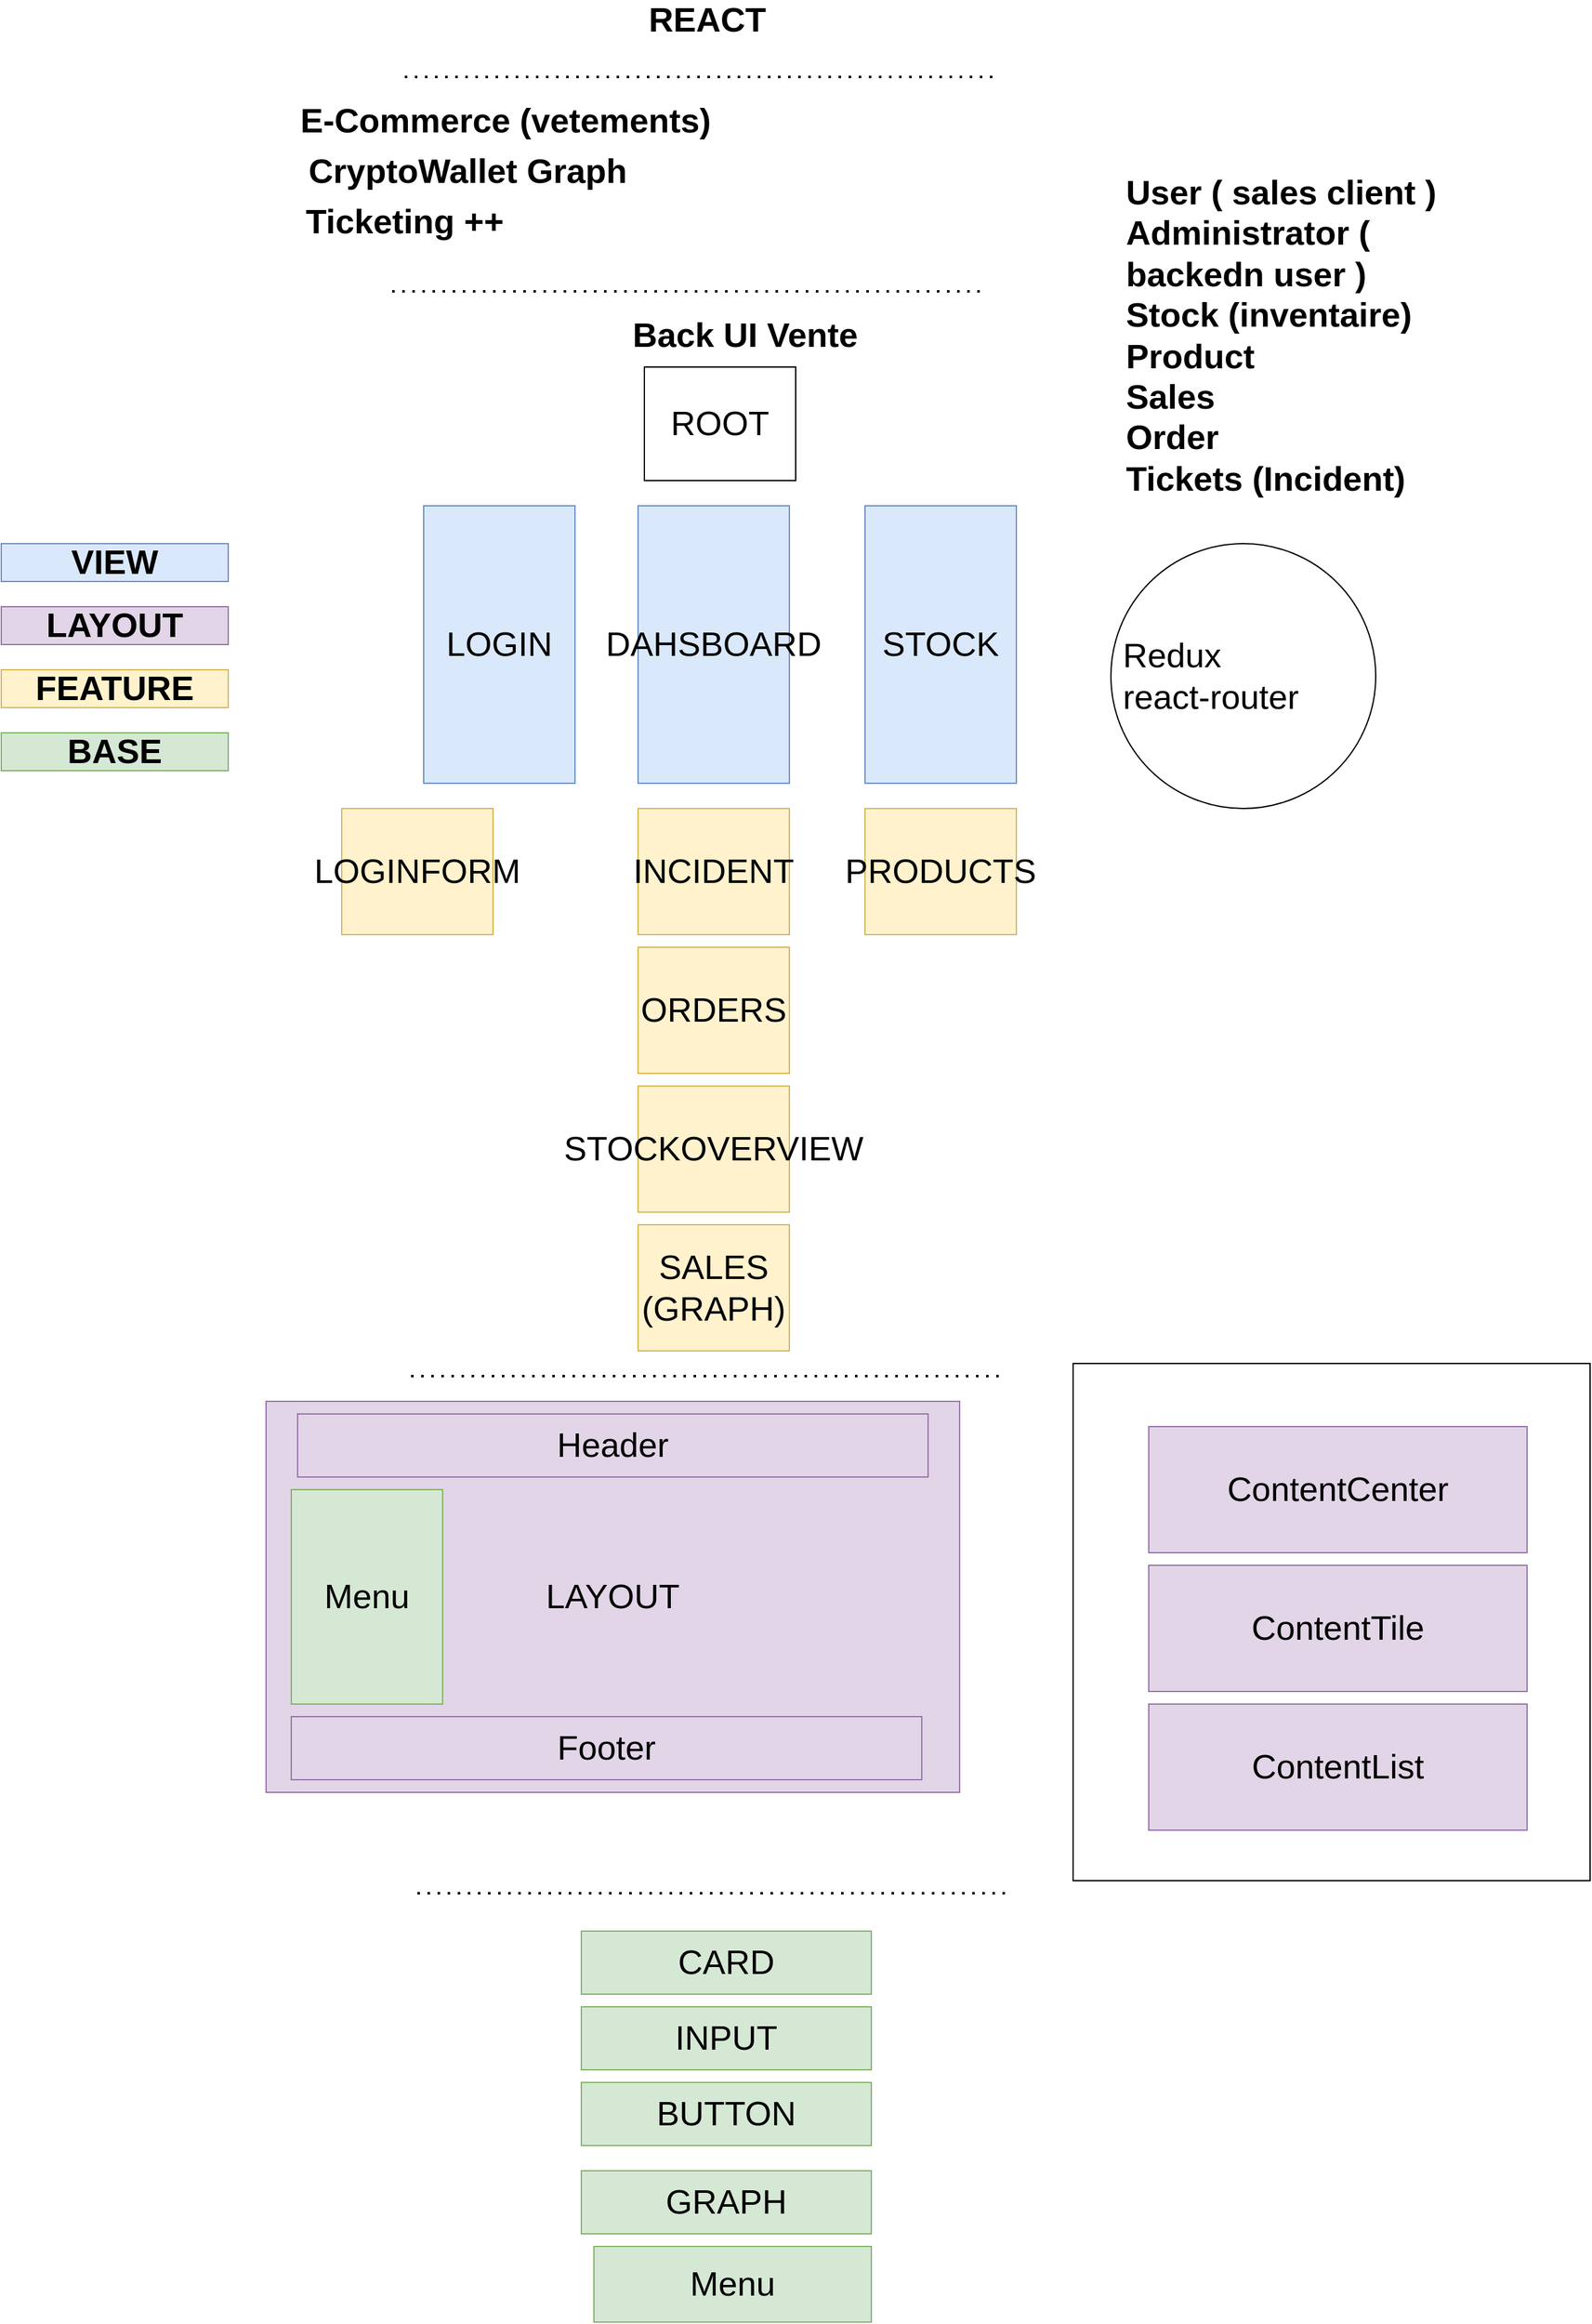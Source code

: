 <mxfile version="15.6.5" type="device"><diagram id="v-MwCVcVAl6xFLNIFcdF" name="Page-1"><mxGraphModel dx="1445" dy="763" grid="1" gridSize="10" guides="1" tooltips="1" connect="1" arrows="1" fold="1" page="0" pageScale="1" pageWidth="827" pageHeight="1169" math="0" shadow="0"><root><mxCell id="0"/><mxCell id="1" parent="0"/><mxCell id="8qr6MKyiSmnHu6zucCb1-39" value="" style="whiteSpace=wrap;html=1;aspect=fixed;fontSize=27;fontColor=default;strokeColor=default;fillColor=default;align=left;" vertex="1" parent="1"><mxGeometry x="650" y="1120" width="410" height="410" as="geometry"/></mxCell><mxCell id="8qr6MKyiSmnHu6zucCb1-1" value="&lt;b&gt;&lt;font style=&quot;font-size: 27px&quot;&gt;REACT&lt;/font&gt;&lt;/b&gt;" style="text;html=1;strokeColor=none;fillColor=none;align=center;verticalAlign=middle;whiteSpace=wrap;rounded=0;fontColor=default;" vertex="1" parent="1"><mxGeometry x="290" y="40" width="140" height="30" as="geometry"/></mxCell><mxCell id="8qr6MKyiSmnHu6zucCb1-2" value="ROOT" style="rounded=0;whiteSpace=wrap;html=1;fontSize=27;fontColor=default;fillColor=default;strokeColor=default;" vertex="1" parent="1"><mxGeometry x="310" y="330" width="120" height="90" as="geometry"/></mxCell><mxCell id="8qr6MKyiSmnHu6zucCb1-3" value="&lt;b&gt;&lt;font style=&quot;font-size: 27px&quot;&gt;E-Commerce (vetements)&lt;/font&gt;&lt;/b&gt;" style="text;html=1;strokeColor=none;fillColor=none;align=center;verticalAlign=middle;whiteSpace=wrap;rounded=0;fontColor=default;" vertex="1" parent="1"><mxGeometry x="10" y="120" width="380" height="30" as="geometry"/></mxCell><mxCell id="8qr6MKyiSmnHu6zucCb1-4" value="" style="endArrow=none;dashed=1;html=1;dashPattern=1 3;strokeWidth=2;rounded=0;fontSize=27;fontColor=default;strokeColor=default;labelBackgroundColor=default;" edge="1" parent="1"><mxGeometry width="50" height="50" relative="1" as="geometry"><mxPoint x="120" y="100" as="sourcePoint"/><mxPoint x="590" y="100" as="targetPoint"/></mxGeometry></mxCell><mxCell id="8qr6MKyiSmnHu6zucCb1-5" value="&lt;b&gt;&lt;font style=&quot;font-size: 27px&quot;&gt;CryptoWallet Graph&lt;/font&gt;&lt;/b&gt;" style="text;html=1;strokeColor=none;fillColor=none;align=center;verticalAlign=middle;whiteSpace=wrap;rounded=0;fontColor=default;" vertex="1" parent="1"><mxGeometry x="20" y="160" width="300" height="30" as="geometry"/></mxCell><mxCell id="8qr6MKyiSmnHu6zucCb1-6" value="&lt;b&gt;&lt;font style=&quot;font-size: 27px&quot;&gt;Ticketing ++&lt;/font&gt;&lt;/b&gt;" style="text;html=1;strokeColor=none;fillColor=none;align=center;verticalAlign=middle;whiteSpace=wrap;rounded=0;fontColor=default;" vertex="1" parent="1"><mxGeometry x="20" y="200" width="200" height="30" as="geometry"/></mxCell><mxCell id="8qr6MKyiSmnHu6zucCb1-7" value="" style="endArrow=none;dashed=1;html=1;dashPattern=1 3;strokeWidth=2;rounded=0;fontSize=27;fontColor=default;strokeColor=default;labelBackgroundColor=default;" edge="1" parent="1"><mxGeometry width="50" height="50" relative="1" as="geometry"><mxPoint x="110" y="270" as="sourcePoint"/><mxPoint x="580" y="270" as="targetPoint"/></mxGeometry></mxCell><mxCell id="8qr6MKyiSmnHu6zucCb1-9" value="&lt;b&gt;&lt;font style=&quot;font-size: 27px&quot;&gt;Back UI Vente&lt;/font&gt;&lt;/b&gt;" style="text;html=1;strokeColor=none;fillColor=none;align=center;verticalAlign=middle;whiteSpace=wrap;rounded=0;fontColor=default;" vertex="1" parent="1"><mxGeometry x="260" y="290" width="260" height="30" as="geometry"/></mxCell><mxCell id="8qr6MKyiSmnHu6zucCb1-10" value="LOGIN" style="rounded=0;whiteSpace=wrap;html=1;fontSize=27;fillColor=#dae8fc;strokeColor=#6c8ebf;fontColor=default;" vertex="1" parent="1"><mxGeometry x="135" y="440" width="120" height="220" as="geometry"/></mxCell><mxCell id="8qr6MKyiSmnHu6zucCb1-11" value="DAHSBOARD" style="rounded=0;whiteSpace=wrap;html=1;fontSize=27;fillColor=#dae8fc;strokeColor=#6c8ebf;fontColor=default;" vertex="1" parent="1"><mxGeometry x="305" y="440" width="120" height="220" as="geometry"/></mxCell><mxCell id="8qr6MKyiSmnHu6zucCb1-12" value="STOCK" style="rounded=0;whiteSpace=wrap;html=1;fontSize=27;fillColor=#dae8fc;strokeColor=#6c8ebf;fontColor=default;" vertex="1" parent="1"><mxGeometry x="485" y="440" width="120" height="220" as="geometry"/></mxCell><mxCell id="8qr6MKyiSmnHu6zucCb1-13" value="LOGINFORM" style="rounded=0;whiteSpace=wrap;html=1;fontSize=27;fillColor=#fff2cc;strokeColor=#d6b656;fontColor=default;" vertex="1" parent="1"><mxGeometry x="70" y="680" width="120" height="100" as="geometry"/></mxCell><mxCell id="8qr6MKyiSmnHu6zucCb1-14" value="INCIDENT" style="rounded=0;whiteSpace=wrap;html=1;fontSize=27;fillColor=#fff2cc;strokeColor=#d6b656;fontColor=default;" vertex="1" parent="1"><mxGeometry x="305" y="680" width="120" height="100" as="geometry"/></mxCell><mxCell id="8qr6MKyiSmnHu6zucCb1-15" value="ORDERS" style="rounded=0;whiteSpace=wrap;html=1;fontSize=27;fillColor=#fff2cc;strokeColor=#d6b656;fontColor=default;" vertex="1" parent="1"><mxGeometry x="305" y="790" width="120" height="100" as="geometry"/></mxCell><mxCell id="8qr6MKyiSmnHu6zucCb1-16" value="STOCKOVERVIEW" style="rounded=0;whiteSpace=wrap;html=1;fontSize=27;fillColor=#fff2cc;strokeColor=#d6b656;fontColor=default;" vertex="1" parent="1"><mxGeometry x="305" y="900" width="120" height="100" as="geometry"/></mxCell><mxCell id="8qr6MKyiSmnHu6zucCb1-17" value="SALES (GRAPH)" style="rounded=0;whiteSpace=wrap;html=1;fontSize=27;fillColor=#fff2cc;strokeColor=#d6b656;fontColor=default;" vertex="1" parent="1"><mxGeometry x="305" y="1010" width="120" height="100" as="geometry"/></mxCell><mxCell id="8qr6MKyiSmnHu6zucCb1-18" value="PRODUCTS" style="rounded=0;whiteSpace=wrap;html=1;fontSize=27;fillColor=#fff2cc;strokeColor=#d6b656;fontColor=default;" vertex="1" parent="1"><mxGeometry x="485" y="680" width="120" height="100" as="geometry"/></mxCell><mxCell id="8qr6MKyiSmnHu6zucCb1-19" value="" style="endArrow=none;dashed=1;html=1;dashPattern=1 3;strokeWidth=2;rounded=0;fontSize=27;fontColor=default;strokeColor=default;labelBackgroundColor=default;" edge="1" parent="1"><mxGeometry width="50" height="50" relative="1" as="geometry"><mxPoint x="125" y="1130" as="sourcePoint"/><mxPoint x="595" y="1130" as="targetPoint"/></mxGeometry></mxCell><mxCell id="8qr6MKyiSmnHu6zucCb1-20" value="&lt;b&gt;&lt;font style=&quot;font-size: 27px&quot;&gt;VIEW&lt;/font&gt;&lt;/b&gt;" style="text;html=1;strokeColor=#6c8ebf;fillColor=#dae8fc;align=center;verticalAlign=middle;whiteSpace=wrap;rounded=0;fontColor=default;" vertex="1" parent="1"><mxGeometry x="-200" y="470" width="180" height="30" as="geometry"/></mxCell><mxCell id="8qr6MKyiSmnHu6zucCb1-21" value="&lt;b&gt;&lt;font style=&quot;font-size: 27px&quot;&gt;LAYOUT&lt;/font&gt;&lt;/b&gt;" style="text;html=1;strokeColor=#9673a6;fillColor=#e1d5e7;align=center;verticalAlign=middle;whiteSpace=wrap;rounded=0;fontColor=default;" vertex="1" parent="1"><mxGeometry x="-200" y="520" width="180" height="30" as="geometry"/></mxCell><mxCell id="8qr6MKyiSmnHu6zucCb1-22" value="&lt;b&gt;&lt;font style=&quot;font-size: 27px&quot;&gt;FEATURE&lt;/font&gt;&lt;/b&gt;" style="text;html=1;strokeColor=#d6b656;fillColor=#fff2cc;align=center;verticalAlign=middle;whiteSpace=wrap;rounded=0;fontColor=default;" vertex="1" parent="1"><mxGeometry x="-200" y="570" width="180" height="30" as="geometry"/></mxCell><mxCell id="8qr6MKyiSmnHu6zucCb1-23" value="&lt;b&gt;&lt;font style=&quot;font-size: 27px&quot;&gt;BASE&lt;/font&gt;&lt;/b&gt;" style="text;html=1;strokeColor=#82b366;fillColor=#d5e8d4;align=center;verticalAlign=middle;whiteSpace=wrap;rounded=0;fontColor=default;" vertex="1" parent="1"><mxGeometry x="-200" y="620" width="180" height="30" as="geometry"/></mxCell><mxCell id="8qr6MKyiSmnHu6zucCb1-24" value="LAYOUT" style="rounded=0;whiteSpace=wrap;html=1;fontSize=27;fillColor=#e1d5e7;strokeColor=#9673a6;fontColor=default;" vertex="1" parent="1"><mxGeometry x="10" y="1150" width="550" height="310" as="geometry"/></mxCell><mxCell id="8qr6MKyiSmnHu6zucCb1-25" value="Header" style="rounded=0;whiteSpace=wrap;html=1;fontSize=27;strokeColor=#9673a6;fillColor=#e1d5e7;fontColor=default;" vertex="1" parent="1"><mxGeometry x="35" y="1160" width="500" height="50" as="geometry"/></mxCell><mxCell id="8qr6MKyiSmnHu6zucCb1-26" value="Footer" style="rounded=0;whiteSpace=wrap;html=1;fontSize=27;strokeColor=#9673a6;fillColor=#e1d5e7;fontColor=default;" vertex="1" parent="1"><mxGeometry x="30" y="1400" width="500" height="50" as="geometry"/></mxCell><mxCell id="8qr6MKyiSmnHu6zucCb1-27" value="Menu" style="rounded=0;whiteSpace=wrap;html=1;fontSize=27;strokeColor=#82b366;fillColor=#d5e8d4;fontColor=default;" vertex="1" parent="1"><mxGeometry x="30" y="1220" width="120" height="170" as="geometry"/></mxCell><mxCell id="8qr6MKyiSmnHu6zucCb1-28" value="ContentCenter" style="rounded=0;whiteSpace=wrap;html=1;fontSize=27;strokeColor=#9673a6;fillColor=#e1d5e7;fontColor=default;" vertex="1" parent="1"><mxGeometry x="710" y="1170" width="300" height="100" as="geometry"/></mxCell><mxCell id="8qr6MKyiSmnHu6zucCb1-29" value="ContentTile" style="rounded=0;whiteSpace=wrap;html=1;fontSize=27;strokeColor=#9673a6;fillColor=#e1d5e7;fontColor=default;" vertex="1" parent="1"><mxGeometry x="710" y="1280" width="300" height="100" as="geometry"/></mxCell><mxCell id="8qr6MKyiSmnHu6zucCb1-30" value="ContentList" style="rounded=0;whiteSpace=wrap;html=1;fontSize=27;strokeColor=#9673a6;fillColor=#e1d5e7;fontColor=default;" vertex="1" parent="1"><mxGeometry x="710" y="1390" width="300" height="100" as="geometry"/></mxCell><mxCell id="8qr6MKyiSmnHu6zucCb1-31" value="" style="endArrow=none;dashed=1;html=1;dashPattern=1 3;strokeWidth=2;rounded=0;fontSize=27;fontColor=default;strokeColor=default;labelBackgroundColor=default;" edge="1" parent="1"><mxGeometry width="50" height="50" relative="1" as="geometry"><mxPoint x="130" y="1540" as="sourcePoint"/><mxPoint x="600" y="1540" as="targetPoint"/></mxGeometry></mxCell><mxCell id="8qr6MKyiSmnHu6zucCb1-32" value="CARD" style="rounded=0;whiteSpace=wrap;html=1;fontSize=27;strokeColor=#82b366;fillColor=#d5e8d4;fontColor=default;" vertex="1" parent="1"><mxGeometry x="260" y="1570" width="230" height="50" as="geometry"/></mxCell><mxCell id="8qr6MKyiSmnHu6zucCb1-33" value="INPUT" style="rounded=0;whiteSpace=wrap;html=1;fontSize=27;strokeColor=#82b366;fillColor=#d5e8d4;fontColor=default;" vertex="1" parent="1"><mxGeometry x="260" y="1630" width="230" height="50" as="geometry"/></mxCell><mxCell id="8qr6MKyiSmnHu6zucCb1-34" value="BUTTON" style="rounded=0;whiteSpace=wrap;html=1;fontSize=27;strokeColor=#82b366;fillColor=#d5e8d4;fontColor=default;" vertex="1" parent="1"><mxGeometry x="260" y="1690" width="230" height="50" as="geometry"/></mxCell><mxCell id="8qr6MKyiSmnHu6zucCb1-35" value="GRAPH" style="rounded=0;whiteSpace=wrap;html=1;fontSize=27;strokeColor=#82b366;fillColor=#d5e8d4;fontColor=default;" vertex="1" parent="1"><mxGeometry x="260" y="1760" width="230" height="50" as="geometry"/></mxCell><mxCell id="8qr6MKyiSmnHu6zucCb1-36" value="&lt;b&gt;&lt;font style=&quot;font-size: 27px&quot;&gt;User ( sales client )&lt;br&gt;Administrator ( backedn user )&lt;br&gt;Stock (inventaire)&lt;br&gt;Product&lt;br&gt;Sales&lt;br&gt;Order&lt;br&gt;Tickets (Incident)&lt;br&gt;&lt;/font&gt;&lt;/b&gt;" style="text;html=1;strokeColor=none;fillColor=none;align=left;verticalAlign=middle;whiteSpace=wrap;rounded=0;fontColor=default;" vertex="1" parent="1"><mxGeometry x="690" y="290" width="260" height="30" as="geometry"/></mxCell><mxCell id="8qr6MKyiSmnHu6zucCb1-37" value="&amp;nbsp;Redux&lt;br&gt;&amp;nbsp;react-router" style="ellipse;whiteSpace=wrap;html=1;aspect=fixed;fontSize=27;fontColor=default;strokeColor=default;fillColor=default;align=left;" vertex="1" parent="1"><mxGeometry x="680" y="470" width="210" height="210" as="geometry"/></mxCell><mxCell id="8qr6MKyiSmnHu6zucCb1-38" value="Menu" style="rounded=0;whiteSpace=wrap;html=1;fontSize=27;strokeColor=#82b366;fillColor=#d5e8d4;fontColor=default;" vertex="1" parent="1"><mxGeometry x="270" y="1820" width="220" height="60" as="geometry"/></mxCell></root></mxGraphModel></diagram></mxfile>